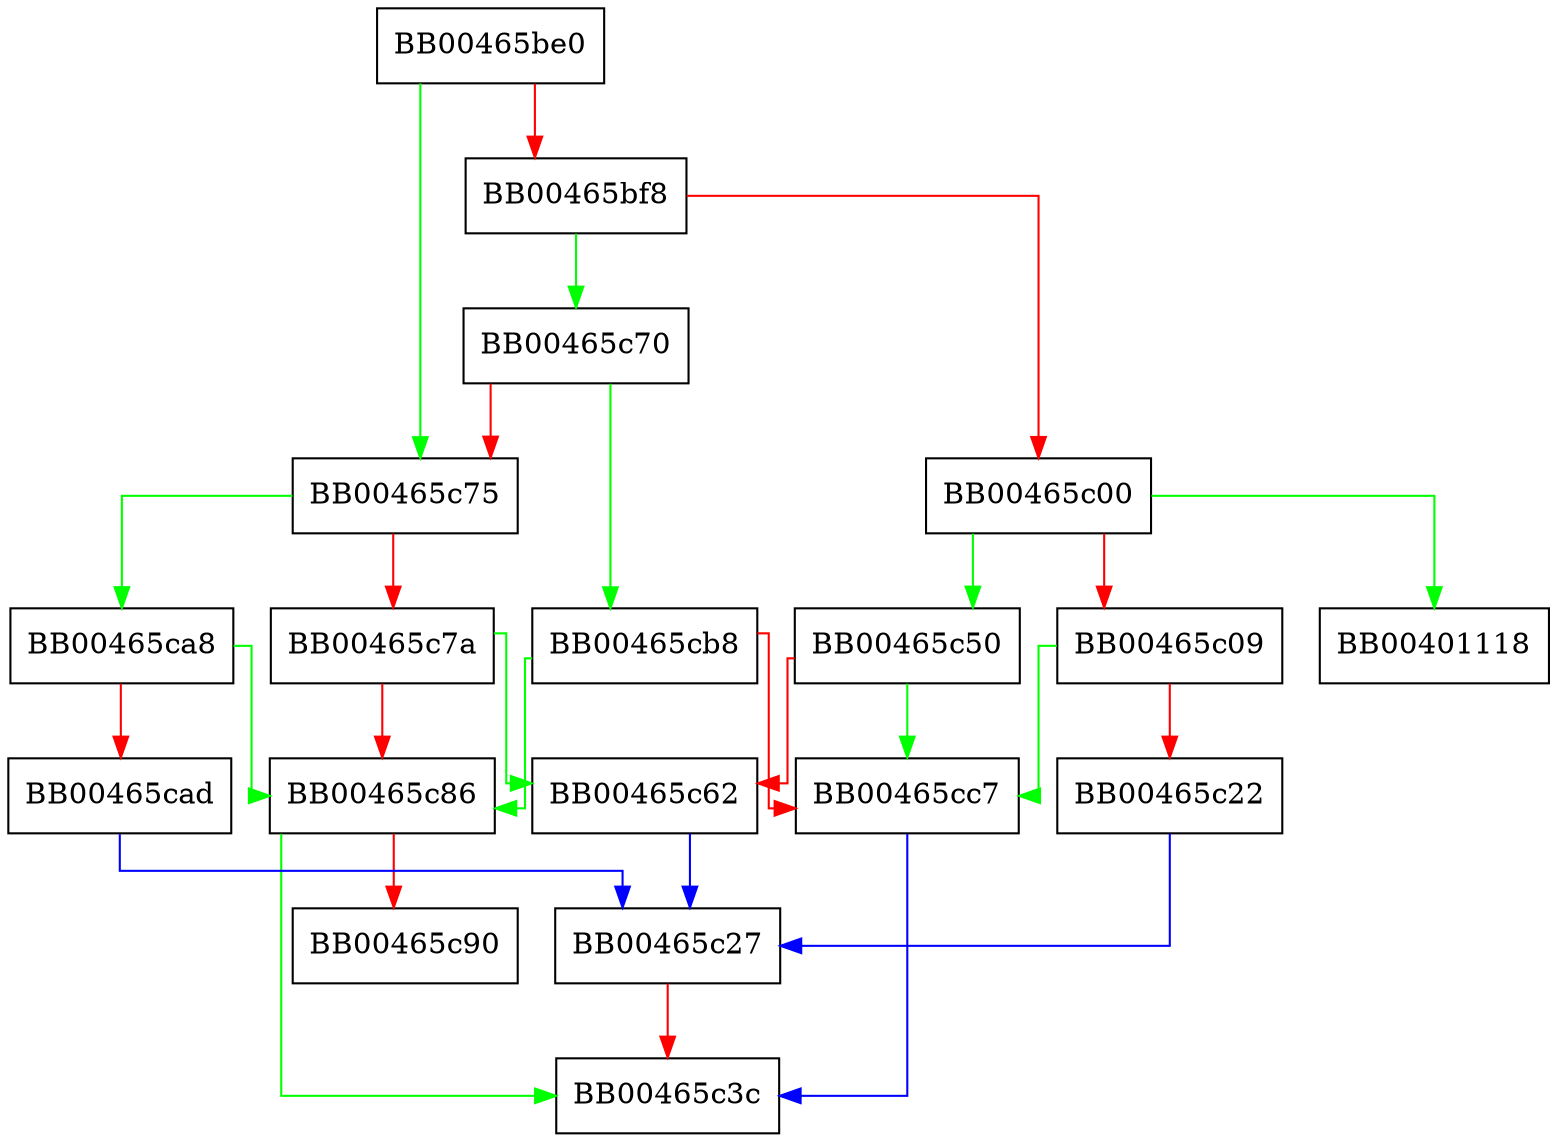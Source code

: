 digraph app_passwd {
  node [shape="box"];
  graph [splines=ortho];
  BB00465be0 -> BB00465c75 [color="green"];
  BB00465be0 -> BB00465bf8 [color="red"];
  BB00465bf8 -> BB00465c70 [color="green"];
  BB00465bf8 -> BB00465c00 [color="red"];
  BB00465c00 -> BB00401118 [color="green"];
  BB00465c00 -> BB00465c50 [color="green"];
  BB00465c00 -> BB00465c09 [color="red"];
  BB00465c09 -> BB00465cc7 [color="green"];
  BB00465c09 -> BB00465c22 [color="red"];
  BB00465c22 -> BB00465c27 [color="blue"];
  BB00465c27 -> BB00465c3c [color="red"];
  BB00465c50 -> BB00465cc7 [color="green"];
  BB00465c50 -> BB00465c62 [color="red"];
  BB00465c62 -> BB00465c27 [color="blue"];
  BB00465c70 -> BB00465cb8 [color="green"];
  BB00465c70 -> BB00465c75 [color="red"];
  BB00465c75 -> BB00465ca8 [color="green"];
  BB00465c75 -> BB00465c7a [color="red"];
  BB00465c7a -> BB00465c62 [color="green"];
  BB00465c7a -> BB00465c86 [color="red"];
  BB00465c86 -> BB00465c3c [color="green"];
  BB00465c86 -> BB00465c90 [color="red"];
  BB00465ca8 -> BB00465c86 [color="green"];
  BB00465ca8 -> BB00465cad [color="red"];
  BB00465cad -> BB00465c27 [color="blue"];
  BB00465cb8 -> BB00465c86 [color="green"];
  BB00465cb8 -> BB00465cc7 [color="red"];
  BB00465cc7 -> BB00465c3c [color="blue"];
}